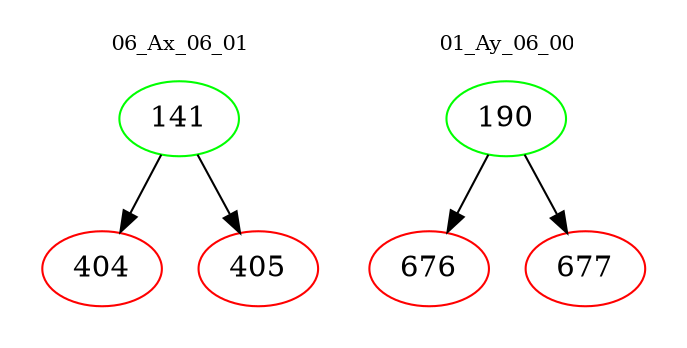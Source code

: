 digraph{
subgraph cluster_0 {
color = white
label = "06_Ax_06_01";
fontsize=10;
T0_141 [label="141", color="green"]
T0_141 -> T0_404 [color="black"]
T0_404 [label="404", color="red"]
T0_141 -> T0_405 [color="black"]
T0_405 [label="405", color="red"]
}
subgraph cluster_1 {
color = white
label = "01_Ay_06_00";
fontsize=10;
T1_190 [label="190", color="green"]
T1_190 -> T1_676 [color="black"]
T1_676 [label="676", color="red"]
T1_190 -> T1_677 [color="black"]
T1_677 [label="677", color="red"]
}
}
